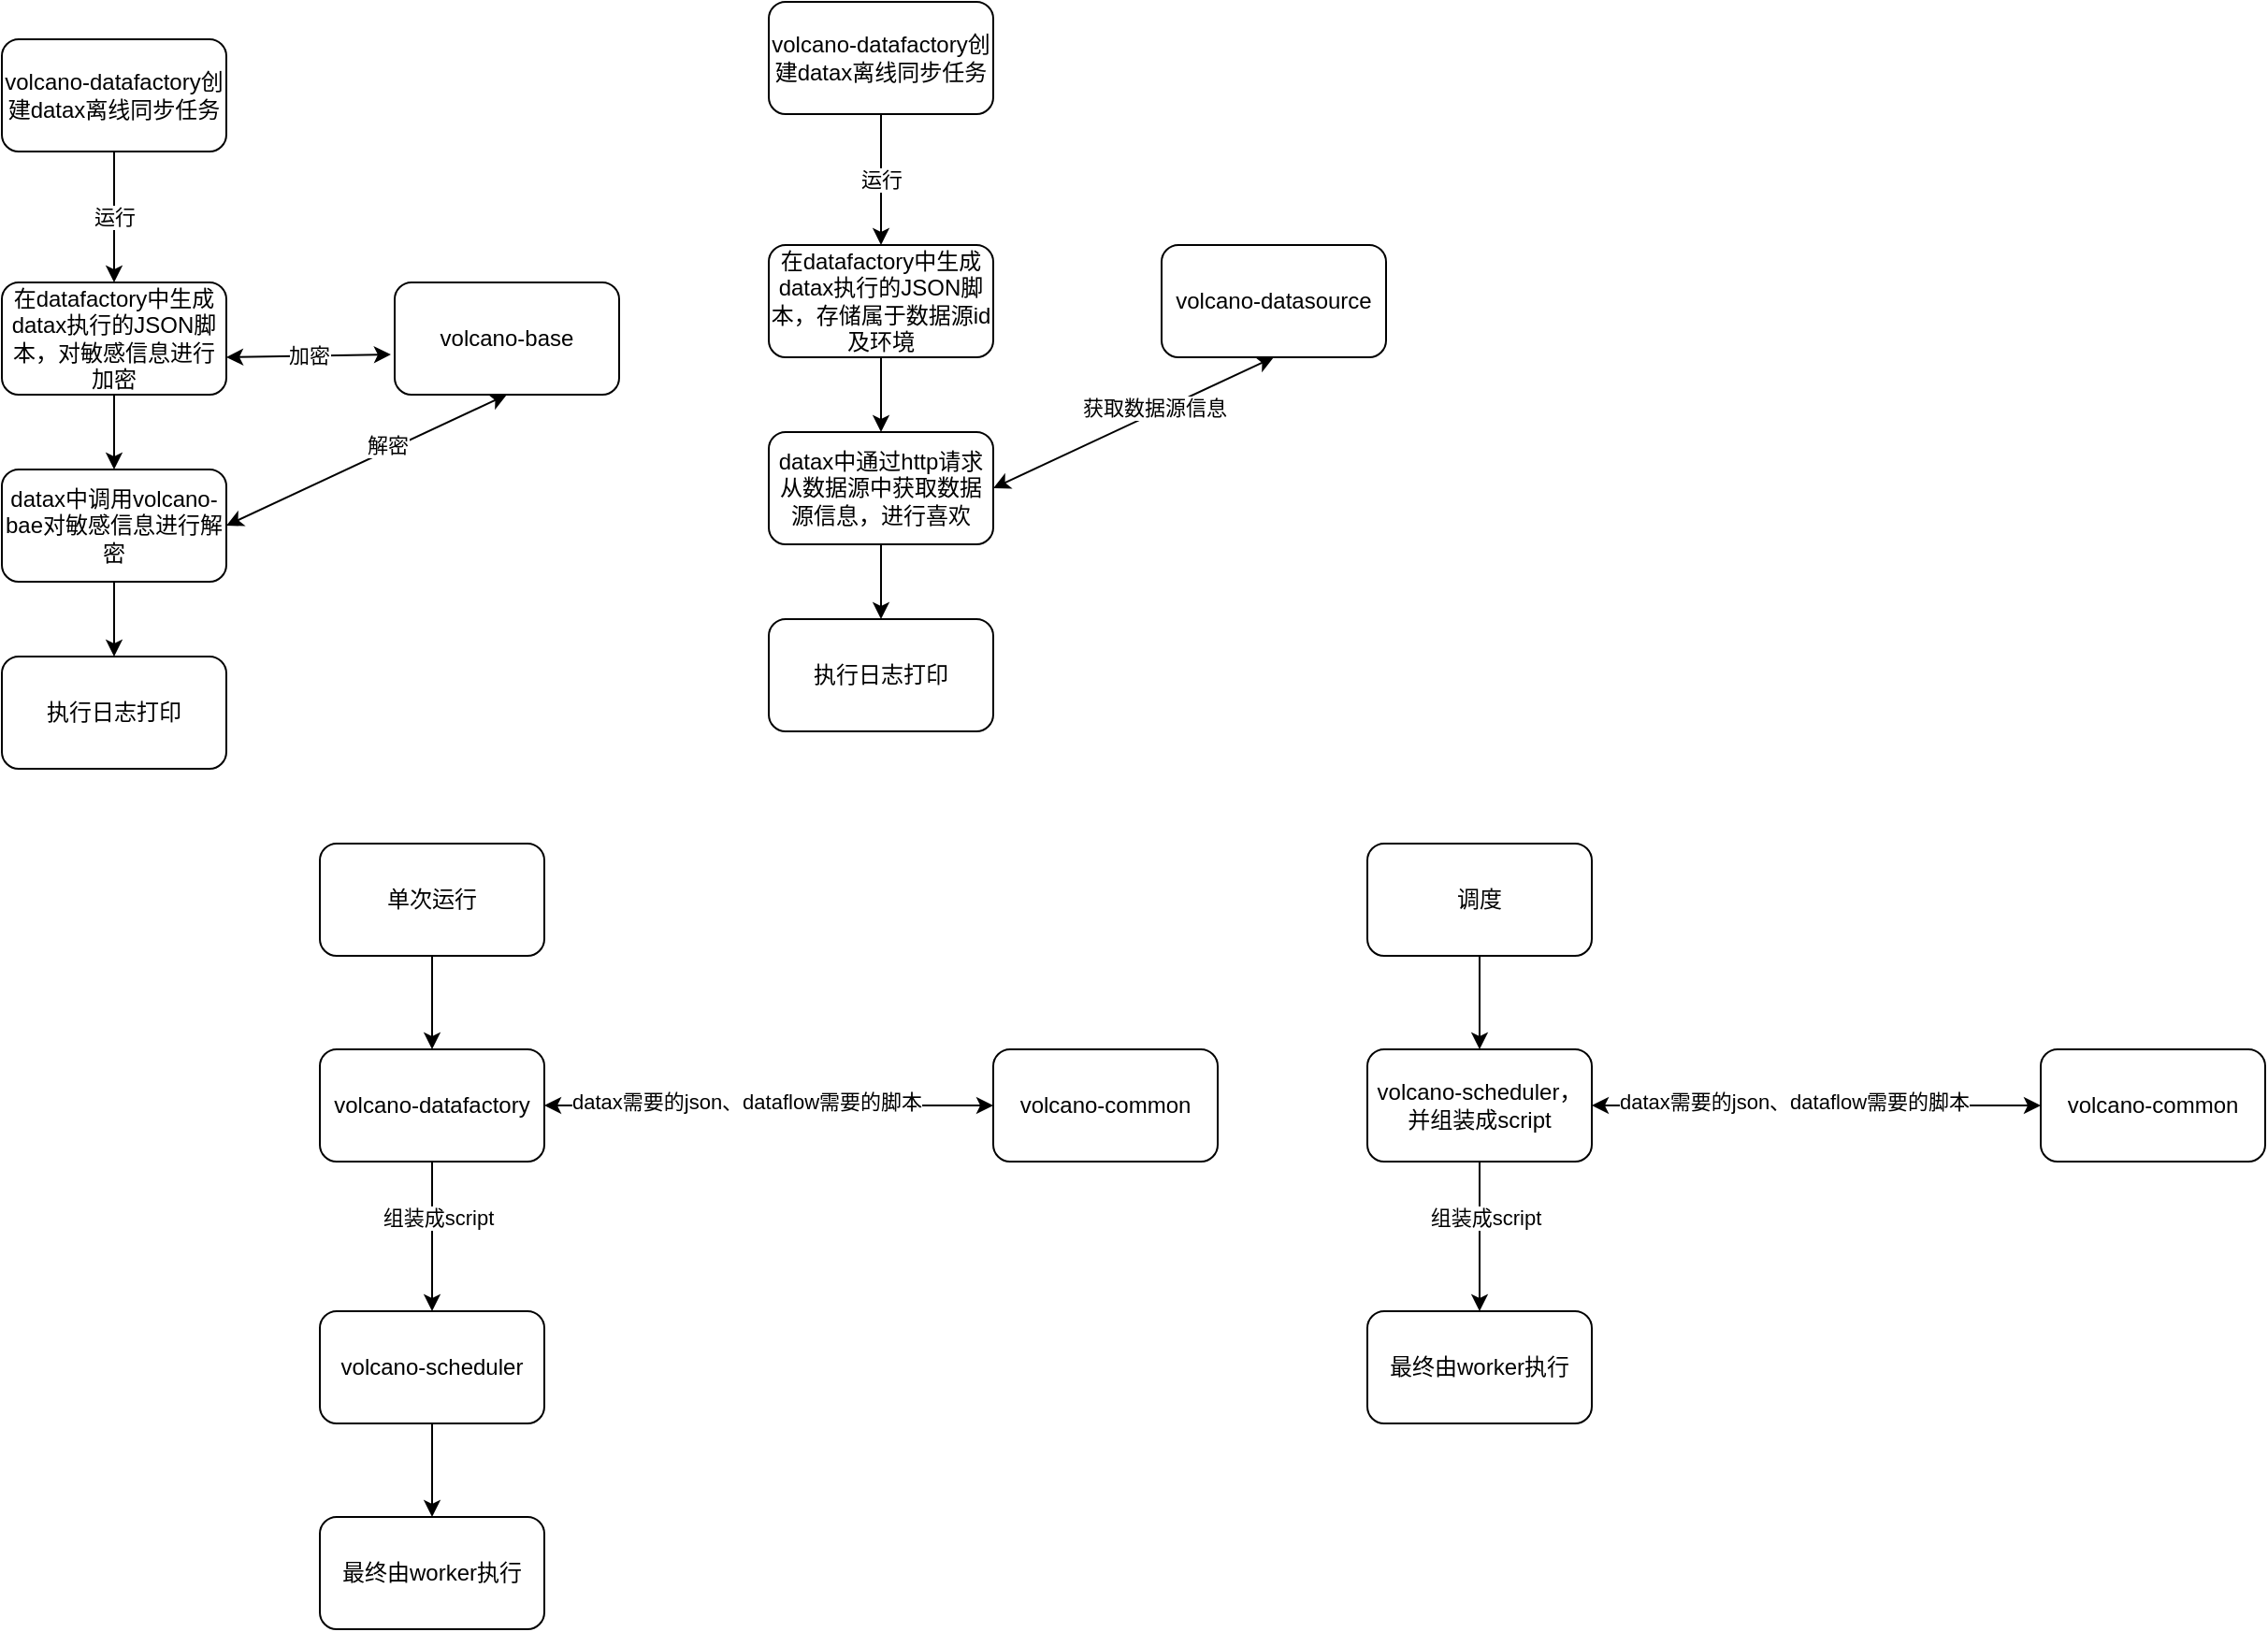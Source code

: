 <mxfile version="16.5.6" type="github">
  <diagram id="45BuIupUGk12l6SbutYL" name="第 1 页">
    <mxGraphModel dx="946" dy="614" grid="1" gridSize="10" guides="1" tooltips="1" connect="1" arrows="1" fold="1" page="1" pageScale="1" pageWidth="3300" pageHeight="4681" math="0" shadow="0">
      <root>
        <mxCell id="0" />
        <mxCell id="1" parent="0" />
        <mxCell id="7OJFLhD6z0JY9_suSFTH-4" value="运行" style="edgeStyle=orthogonalEdgeStyle;rounded=0;orthogonalLoop=1;jettySize=auto;html=1;exitX=0.5;exitY=1;exitDx=0;exitDy=0;entryX=0.5;entryY=0;entryDx=0;entryDy=0;" parent="1" source="7OJFLhD6z0JY9_suSFTH-1" target="7OJFLhD6z0JY9_suSFTH-2" edge="1">
          <mxGeometry relative="1" as="geometry" />
        </mxCell>
        <mxCell id="7OJFLhD6z0JY9_suSFTH-1" value="volcano-datafactory创建datax离线同步任务" style="rounded=1;whiteSpace=wrap;html=1;" parent="1" vertex="1">
          <mxGeometry x="120" y="70" width="120" height="60" as="geometry" />
        </mxCell>
        <mxCell id="7OJFLhD6z0JY9_suSFTH-10" style="edgeStyle=orthogonalEdgeStyle;rounded=0;orthogonalLoop=1;jettySize=auto;html=1;exitX=0.5;exitY=1;exitDx=0;exitDy=0;" parent="1" source="7OJFLhD6z0JY9_suSFTH-2" target="7OJFLhD6z0JY9_suSFTH-5" edge="1">
          <mxGeometry relative="1" as="geometry" />
        </mxCell>
        <mxCell id="7OJFLhD6z0JY9_suSFTH-2" value="在datafactory中生成datax执行的JSON脚本，对敏感信息进行加密" style="rounded=1;whiteSpace=wrap;html=1;" parent="1" vertex="1">
          <mxGeometry x="120" y="200" width="120" height="60" as="geometry" />
        </mxCell>
        <mxCell id="7OJFLhD6z0JY9_suSFTH-12" style="edgeStyle=orthogonalEdgeStyle;rounded=0;orthogonalLoop=1;jettySize=auto;html=1;exitX=0.5;exitY=1;exitDx=0;exitDy=0;" parent="1" source="7OJFLhD6z0JY9_suSFTH-5" target="7OJFLhD6z0JY9_suSFTH-11" edge="1">
          <mxGeometry relative="1" as="geometry" />
        </mxCell>
        <mxCell id="7OJFLhD6z0JY9_suSFTH-5" value="datax中调用volcano-bae对敏感信息进行解密" style="rounded=1;whiteSpace=wrap;html=1;" parent="1" vertex="1">
          <mxGeometry x="120" y="300" width="120" height="60" as="geometry" />
        </mxCell>
        <mxCell id="7OJFLhD6z0JY9_suSFTH-6" value="volcano-base" style="rounded=1;whiteSpace=wrap;html=1;" parent="1" vertex="1">
          <mxGeometry x="330" y="200" width="120" height="60" as="geometry" />
        </mxCell>
        <mxCell id="7OJFLhD6z0JY9_suSFTH-7" value="加密" style="endArrow=classic;startArrow=classic;html=1;rounded=0;entryX=-0.017;entryY=0.642;entryDx=0;entryDy=0;entryPerimeter=0;" parent="1" target="7OJFLhD6z0JY9_suSFTH-6" edge="1">
          <mxGeometry width="50" height="50" relative="1" as="geometry">
            <mxPoint x="240" y="240" as="sourcePoint" />
            <mxPoint x="290" y="190" as="targetPoint" />
          </mxGeometry>
        </mxCell>
        <mxCell id="7OJFLhD6z0JY9_suSFTH-8" value="" style="endArrow=classic;startArrow=classic;html=1;rounded=0;exitX=1;exitY=0.5;exitDx=0;exitDy=0;entryX=0.5;entryY=1;entryDx=0;entryDy=0;" parent="1" source="7OJFLhD6z0JY9_suSFTH-5" target="7OJFLhD6z0JY9_suSFTH-6" edge="1">
          <mxGeometry width="50" height="50" relative="1" as="geometry">
            <mxPoint x="460" y="310" as="sourcePoint" />
            <mxPoint x="510" y="260" as="targetPoint" />
          </mxGeometry>
        </mxCell>
        <mxCell id="7OJFLhD6z0JY9_suSFTH-9" value="解密" style="edgeLabel;html=1;align=center;verticalAlign=middle;resizable=0;points=[];" parent="7OJFLhD6z0JY9_suSFTH-8" vertex="1" connectable="0">
          <mxGeometry x="0.164" y="3" relative="1" as="geometry">
            <mxPoint as="offset" />
          </mxGeometry>
        </mxCell>
        <mxCell id="7OJFLhD6z0JY9_suSFTH-11" value="执行日志打印" style="rounded=1;whiteSpace=wrap;html=1;" parent="1" vertex="1">
          <mxGeometry x="120" y="400" width="120" height="60" as="geometry" />
        </mxCell>
        <mxCell id="7OJFLhD6z0JY9_suSFTH-13" value="运行" style="edgeStyle=orthogonalEdgeStyle;rounded=0;orthogonalLoop=1;jettySize=auto;html=1;exitX=0.5;exitY=1;exitDx=0;exitDy=0;entryX=0.5;entryY=0;entryDx=0;entryDy=0;" parent="1" source="7OJFLhD6z0JY9_suSFTH-14" target="7OJFLhD6z0JY9_suSFTH-16" edge="1">
          <mxGeometry relative="1" as="geometry" />
        </mxCell>
        <mxCell id="7OJFLhD6z0JY9_suSFTH-14" value="volcano-datafactory创建datax离线同步任务" style="rounded=1;whiteSpace=wrap;html=1;" parent="1" vertex="1">
          <mxGeometry x="530" y="50" width="120" height="60" as="geometry" />
        </mxCell>
        <mxCell id="7OJFLhD6z0JY9_suSFTH-15" style="edgeStyle=orthogonalEdgeStyle;rounded=0;orthogonalLoop=1;jettySize=auto;html=1;exitX=0.5;exitY=1;exitDx=0;exitDy=0;" parent="1" source="7OJFLhD6z0JY9_suSFTH-16" target="7OJFLhD6z0JY9_suSFTH-18" edge="1">
          <mxGeometry relative="1" as="geometry" />
        </mxCell>
        <mxCell id="7OJFLhD6z0JY9_suSFTH-16" value="在datafactory中生成datax执行的JSON脚本，存储属于数据源id及环境" style="rounded=1;whiteSpace=wrap;html=1;" parent="1" vertex="1">
          <mxGeometry x="530" y="180" width="120" height="60" as="geometry" />
        </mxCell>
        <mxCell id="7OJFLhD6z0JY9_suSFTH-17" style="edgeStyle=orthogonalEdgeStyle;rounded=0;orthogonalLoop=1;jettySize=auto;html=1;exitX=0.5;exitY=1;exitDx=0;exitDy=0;" parent="1" source="7OJFLhD6z0JY9_suSFTH-18" target="7OJFLhD6z0JY9_suSFTH-23" edge="1">
          <mxGeometry relative="1" as="geometry" />
        </mxCell>
        <mxCell id="7OJFLhD6z0JY9_suSFTH-18" value="datax中通过http请求从数据源中获取数据源信息，进行喜欢" style="rounded=1;whiteSpace=wrap;html=1;" parent="1" vertex="1">
          <mxGeometry x="530" y="280" width="120" height="60" as="geometry" />
        </mxCell>
        <mxCell id="7OJFLhD6z0JY9_suSFTH-19" value="volcano-datasource" style="rounded=1;whiteSpace=wrap;html=1;" parent="1" vertex="1">
          <mxGeometry x="740" y="180" width="120" height="60" as="geometry" />
        </mxCell>
        <mxCell id="7OJFLhD6z0JY9_suSFTH-21" value="" style="endArrow=classic;startArrow=classic;html=1;rounded=0;exitX=1;exitY=0.5;exitDx=0;exitDy=0;entryX=0.5;entryY=1;entryDx=0;entryDy=0;" parent="1" source="7OJFLhD6z0JY9_suSFTH-18" target="7OJFLhD6z0JY9_suSFTH-19" edge="1">
          <mxGeometry width="50" height="50" relative="1" as="geometry">
            <mxPoint x="870" y="290" as="sourcePoint" />
            <mxPoint x="920" y="240" as="targetPoint" />
          </mxGeometry>
        </mxCell>
        <mxCell id="7OJFLhD6z0JY9_suSFTH-22" value="获取数据源信息" style="edgeLabel;html=1;align=center;verticalAlign=middle;resizable=0;points=[];" parent="7OJFLhD6z0JY9_suSFTH-21" vertex="1" connectable="0">
          <mxGeometry x="0.164" y="3" relative="1" as="geometry">
            <mxPoint as="offset" />
          </mxGeometry>
        </mxCell>
        <mxCell id="7OJFLhD6z0JY9_suSFTH-23" value="执行日志打印" style="rounded=1;whiteSpace=wrap;html=1;" parent="1" vertex="1">
          <mxGeometry x="530" y="380" width="120" height="60" as="geometry" />
        </mxCell>
        <mxCell id="NTj3zEQXx9RBWVcbPth0-12" style="edgeStyle=orthogonalEdgeStyle;rounded=0;orthogonalLoop=1;jettySize=auto;html=1;exitX=0.5;exitY=1;exitDx=0;exitDy=0;" edge="1" parent="1" source="NTj3zEQXx9RBWVcbPth0-1" target="NTj3zEQXx9RBWVcbPth0-2">
          <mxGeometry relative="1" as="geometry" />
        </mxCell>
        <mxCell id="NTj3zEQXx9RBWVcbPth0-13" value="组装成script" style="edgeLabel;html=1;align=center;verticalAlign=middle;resizable=0;points=[];" vertex="1" connectable="0" parent="NTj3zEQXx9RBWVcbPth0-12">
          <mxGeometry x="-0.25" y="3" relative="1" as="geometry">
            <mxPoint as="offset" />
          </mxGeometry>
        </mxCell>
        <mxCell id="NTj3zEQXx9RBWVcbPth0-1" value="volcano-datafactory" style="rounded=1;whiteSpace=wrap;html=1;" vertex="1" parent="1">
          <mxGeometry x="290" y="610" width="120" height="60" as="geometry" />
        </mxCell>
        <mxCell id="NTj3zEQXx9RBWVcbPth0-15" style="edgeStyle=orthogonalEdgeStyle;rounded=0;orthogonalLoop=1;jettySize=auto;html=1;exitX=0.5;exitY=1;exitDx=0;exitDy=0;" edge="1" parent="1" source="NTj3zEQXx9RBWVcbPth0-2" target="NTj3zEQXx9RBWVcbPth0-14">
          <mxGeometry relative="1" as="geometry" />
        </mxCell>
        <mxCell id="NTj3zEQXx9RBWVcbPth0-2" value="volcano-scheduler" style="rounded=1;whiteSpace=wrap;html=1;" vertex="1" parent="1">
          <mxGeometry x="290" y="750" width="120" height="60" as="geometry" />
        </mxCell>
        <mxCell id="NTj3zEQXx9RBWVcbPth0-3" value="volcano-common" style="rounded=1;whiteSpace=wrap;html=1;" vertex="1" parent="1">
          <mxGeometry x="650" y="610" width="120" height="60" as="geometry" />
        </mxCell>
        <mxCell id="NTj3zEQXx9RBWVcbPth0-5" style="edgeStyle=orthogonalEdgeStyle;rounded=0;orthogonalLoop=1;jettySize=auto;html=1;exitX=0.5;exitY=1;exitDx=0;exitDy=0;entryX=0.5;entryY=0;entryDx=0;entryDy=0;" edge="1" parent="1" source="NTj3zEQXx9RBWVcbPth0-4" target="NTj3zEQXx9RBWVcbPth0-1">
          <mxGeometry relative="1" as="geometry" />
        </mxCell>
        <mxCell id="NTj3zEQXx9RBWVcbPth0-4" value="单次运行" style="rounded=1;whiteSpace=wrap;html=1;" vertex="1" parent="1">
          <mxGeometry x="290" y="500" width="120" height="60" as="geometry" />
        </mxCell>
        <mxCell id="NTj3zEQXx9RBWVcbPth0-8" value="" style="endArrow=classic;startArrow=classic;html=1;rounded=0;exitX=1;exitY=0.5;exitDx=0;exitDy=0;" edge="1" parent="1" source="NTj3zEQXx9RBWVcbPth0-1">
          <mxGeometry width="50" height="50" relative="1" as="geometry">
            <mxPoint x="600" y="690" as="sourcePoint" />
            <mxPoint x="650" y="640" as="targetPoint" />
          </mxGeometry>
        </mxCell>
        <mxCell id="NTj3zEQXx9RBWVcbPth0-10" value="datax需要的json、dataflow需要的脚本" style="edgeLabel;html=1;align=center;verticalAlign=middle;resizable=0;points=[];" vertex="1" connectable="0" parent="NTj3zEQXx9RBWVcbPth0-8">
          <mxGeometry x="-0.1" y="2" relative="1" as="geometry">
            <mxPoint as="offset" />
          </mxGeometry>
        </mxCell>
        <mxCell id="NTj3zEQXx9RBWVcbPth0-14" value="最终由worker执行" style="rounded=1;whiteSpace=wrap;html=1;" vertex="1" parent="1">
          <mxGeometry x="290" y="860" width="120" height="60" as="geometry" />
        </mxCell>
        <mxCell id="NTj3zEQXx9RBWVcbPth0-16" style="edgeStyle=orthogonalEdgeStyle;rounded=0;orthogonalLoop=1;jettySize=auto;html=1;exitX=0.5;exitY=1;exitDx=0;exitDy=0;" edge="1" parent="1" source="NTj3zEQXx9RBWVcbPth0-18">
          <mxGeometry relative="1" as="geometry">
            <mxPoint x="910" y="750" as="targetPoint" />
          </mxGeometry>
        </mxCell>
        <mxCell id="NTj3zEQXx9RBWVcbPth0-17" value="组装成script" style="edgeLabel;html=1;align=center;verticalAlign=middle;resizable=0;points=[];" vertex="1" connectable="0" parent="NTj3zEQXx9RBWVcbPth0-16">
          <mxGeometry x="-0.25" y="3" relative="1" as="geometry">
            <mxPoint as="offset" />
          </mxGeometry>
        </mxCell>
        <mxCell id="NTj3zEQXx9RBWVcbPth0-18" value="volcano-scheduler，并组装成script" style="rounded=1;whiteSpace=wrap;html=1;" vertex="1" parent="1">
          <mxGeometry x="850" y="610" width="120" height="60" as="geometry" />
        </mxCell>
        <mxCell id="NTj3zEQXx9RBWVcbPth0-21" value="volcano-common" style="rounded=1;whiteSpace=wrap;html=1;" vertex="1" parent="1">
          <mxGeometry x="1210" y="610" width="120" height="60" as="geometry" />
        </mxCell>
        <mxCell id="NTj3zEQXx9RBWVcbPth0-22" style="edgeStyle=orthogonalEdgeStyle;rounded=0;orthogonalLoop=1;jettySize=auto;html=1;exitX=0.5;exitY=1;exitDx=0;exitDy=0;entryX=0.5;entryY=0;entryDx=0;entryDy=0;" edge="1" parent="1" source="NTj3zEQXx9RBWVcbPth0-23" target="NTj3zEQXx9RBWVcbPth0-18">
          <mxGeometry relative="1" as="geometry" />
        </mxCell>
        <mxCell id="NTj3zEQXx9RBWVcbPth0-23" value="调度" style="rounded=1;whiteSpace=wrap;html=1;" vertex="1" parent="1">
          <mxGeometry x="850" y="500" width="120" height="60" as="geometry" />
        </mxCell>
        <mxCell id="NTj3zEQXx9RBWVcbPth0-24" value="" style="endArrow=classic;startArrow=classic;html=1;rounded=0;exitX=1;exitY=0.5;exitDx=0;exitDy=0;" edge="1" parent="1" source="NTj3zEQXx9RBWVcbPth0-18">
          <mxGeometry width="50" height="50" relative="1" as="geometry">
            <mxPoint x="1160" y="690" as="sourcePoint" />
            <mxPoint x="1210" y="640" as="targetPoint" />
          </mxGeometry>
        </mxCell>
        <mxCell id="NTj3zEQXx9RBWVcbPth0-25" value="datax需要的json、dataflow需要的脚本" style="edgeLabel;html=1;align=center;verticalAlign=middle;resizable=0;points=[];" vertex="1" connectable="0" parent="NTj3zEQXx9RBWVcbPth0-24">
          <mxGeometry x="-0.1" y="2" relative="1" as="geometry">
            <mxPoint as="offset" />
          </mxGeometry>
        </mxCell>
        <mxCell id="NTj3zEQXx9RBWVcbPth0-26" value="最终由worker执行" style="rounded=1;whiteSpace=wrap;html=1;" vertex="1" parent="1">
          <mxGeometry x="850" y="750" width="120" height="60" as="geometry" />
        </mxCell>
      </root>
    </mxGraphModel>
  </diagram>
</mxfile>
